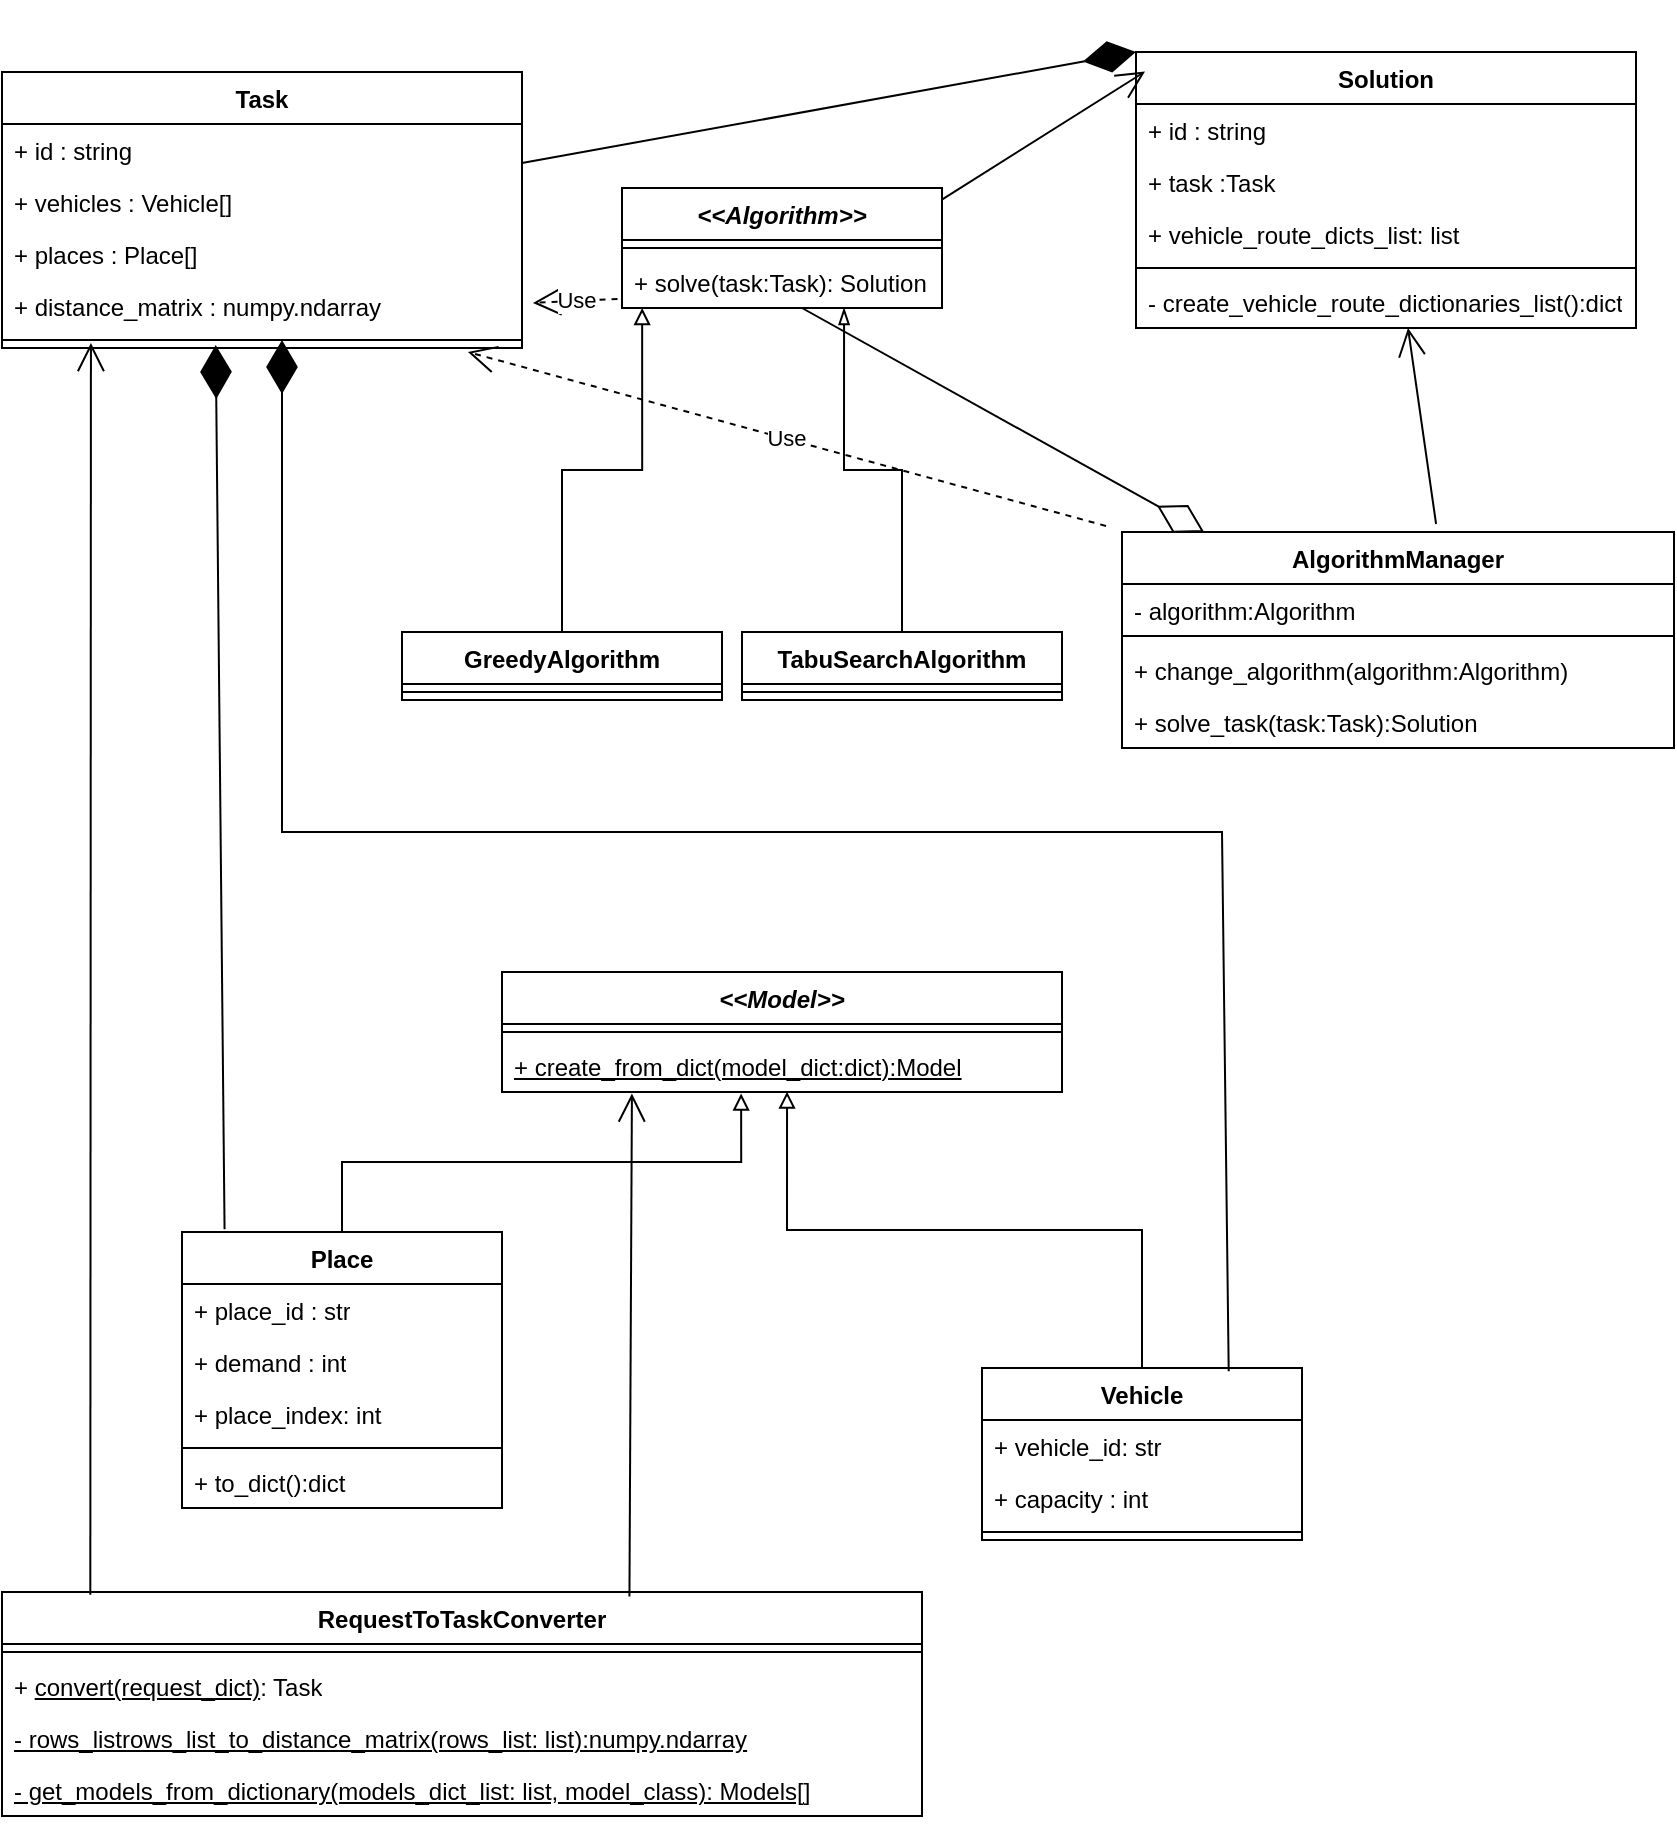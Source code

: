 <mxfile version="22.1.7" type="device">
  <diagram id="C5RBs43oDa-KdzZeNtuy" name="Page-1">
    <mxGraphModel dx="1235" dy="624" grid="1" gridSize="10" guides="1" tooltips="1" connect="1" arrows="1" fold="1" page="1" pageScale="1" pageWidth="827" pageHeight="1169" math="0" shadow="0">
      <root>
        <mxCell id="WIyWlLk6GJQsqaUBKTNV-0" />
        <mxCell id="WIyWlLk6GJQsqaUBKTNV-1" parent="WIyWlLk6GJQsqaUBKTNV-0" />
        <mxCell id="ZNwtSntHQTM8tFekepwN-6" value="RequestToTaskConverter" style="swimlane;fontStyle=1;align=center;verticalAlign=top;childLayout=stackLayout;horizontal=1;startSize=26;horizontalStack=0;resizeParent=1;resizeParentMax=0;resizeLast=0;collapsible=1;marginBottom=0;whiteSpace=wrap;html=1;" parent="WIyWlLk6GJQsqaUBKTNV-1" vertex="1">
          <mxGeometry x="10" y="810" width="460" height="112" as="geometry" />
        </mxCell>
        <mxCell id="ZNwtSntHQTM8tFekepwN-8" value="" style="line;strokeWidth=1;fillColor=none;align=left;verticalAlign=middle;spacingTop=-1;spacingLeft=3;spacingRight=3;rotatable=0;labelPosition=right;points=[];portConstraint=eastwest;strokeColor=inherit;" parent="ZNwtSntHQTM8tFekepwN-6" vertex="1">
          <mxGeometry y="26" width="460" height="8" as="geometry" />
        </mxCell>
        <mxCell id="ZNwtSntHQTM8tFekepwN-9" value="+&amp;nbsp;&lt;u&gt;convert(request_dict)&lt;/u&gt;: Task" style="text;strokeColor=none;fillColor=none;align=left;verticalAlign=top;spacingLeft=4;spacingRight=4;overflow=hidden;rotatable=0;points=[[0,0.5],[1,0.5]];portConstraint=eastwest;whiteSpace=wrap;html=1;" parent="ZNwtSntHQTM8tFekepwN-6" vertex="1">
          <mxGeometry y="34" width="460" height="26" as="geometry" />
        </mxCell>
        <mxCell id="OwGE5uDpL6uRkiFubHoD-37" value="&lt;u&gt;-&amp;nbsp;rows_listrows_list_to_distance_matrix(rows_list: list):numpy.ndarray&lt;/u&gt;" style="text;strokeColor=none;fillColor=none;align=left;verticalAlign=top;spacingLeft=4;spacingRight=4;overflow=hidden;rotatable=0;points=[[0,0.5],[1,0.5]];portConstraint=eastwest;whiteSpace=wrap;html=1;" parent="ZNwtSntHQTM8tFekepwN-6" vertex="1">
          <mxGeometry y="60" width="460" height="26" as="geometry" />
        </mxCell>
        <mxCell id="OwGE5uDpL6uRkiFubHoD-36" value="&lt;u&gt;-&amp;nbsp;get_models_from_dictionary(models_dict_list: list, model_class): Models[]&lt;/u&gt;" style="text;strokeColor=none;fillColor=none;align=left;verticalAlign=top;spacingLeft=4;spacingRight=4;overflow=hidden;rotatable=0;points=[[0,0.5],[1,0.5]];portConstraint=eastwest;whiteSpace=wrap;html=1;" parent="ZNwtSntHQTM8tFekepwN-6" vertex="1">
          <mxGeometry y="86" width="460" height="26" as="geometry" />
        </mxCell>
        <mxCell id="ZNwtSntHQTM8tFekepwN-14" value="Task" style="swimlane;fontStyle=1;align=center;verticalAlign=top;childLayout=stackLayout;horizontal=1;startSize=26;horizontalStack=0;resizeParent=1;resizeParentMax=0;resizeLast=0;collapsible=1;marginBottom=0;whiteSpace=wrap;html=1;" parent="WIyWlLk6GJQsqaUBKTNV-1" vertex="1">
          <mxGeometry x="10" y="50" width="260" height="138" as="geometry" />
        </mxCell>
        <mxCell id="OwGE5uDpL6uRkiFubHoD-13" value="+ id : string" style="text;strokeColor=none;fillColor=none;align=left;verticalAlign=top;spacingLeft=4;spacingRight=4;overflow=hidden;rotatable=0;points=[[0,0.5],[1,0.5]];portConstraint=eastwest;whiteSpace=wrap;html=1;" parent="ZNwtSntHQTM8tFekepwN-14" vertex="1">
          <mxGeometry y="26" width="260" height="26" as="geometry" />
        </mxCell>
        <mxCell id="OwGE5uDpL6uRkiFubHoD-14" value="+ vehicles : Vehicle[]" style="text;strokeColor=none;fillColor=none;align=left;verticalAlign=top;spacingLeft=4;spacingRight=4;overflow=hidden;rotatable=0;points=[[0,0.5],[1,0.5]];portConstraint=eastwest;whiteSpace=wrap;html=1;" parent="ZNwtSntHQTM8tFekepwN-14" vertex="1">
          <mxGeometry y="52" width="260" height="26" as="geometry" />
        </mxCell>
        <mxCell id="OwGE5uDpL6uRkiFubHoD-12" value="+ places : Place[]" style="text;strokeColor=none;fillColor=none;align=left;verticalAlign=top;spacingLeft=4;spacingRight=4;overflow=hidden;rotatable=0;points=[[0,0.5],[1,0.5]];portConstraint=eastwest;whiteSpace=wrap;html=1;" parent="ZNwtSntHQTM8tFekepwN-14" vertex="1">
          <mxGeometry y="78" width="260" height="26" as="geometry" />
        </mxCell>
        <mxCell id="ZNwtSntHQTM8tFekepwN-15" value="+ distance_matrix :&amp;nbsp;numpy.ndarray" style="text;strokeColor=none;fillColor=none;align=left;verticalAlign=top;spacingLeft=4;spacingRight=4;overflow=hidden;rotatable=0;points=[[0,0.5],[1,0.5]];portConstraint=eastwest;whiteSpace=wrap;html=1;" parent="ZNwtSntHQTM8tFekepwN-14" vertex="1">
          <mxGeometry y="104" width="260" height="26" as="geometry" />
        </mxCell>
        <mxCell id="ZNwtSntHQTM8tFekepwN-16" value="" style="line;strokeWidth=1;fillColor=none;align=left;verticalAlign=middle;spacingTop=-1;spacingLeft=3;spacingRight=3;rotatable=0;labelPosition=right;points=[];portConstraint=eastwest;strokeColor=inherit;" parent="ZNwtSntHQTM8tFekepwN-14" vertex="1">
          <mxGeometry y="130" width="260" height="8" as="geometry" />
        </mxCell>
        <mxCell id="ZNwtSntHQTM8tFekepwN-18" value="&lt;i&gt;&amp;lt;&amp;lt;Algorithm&amp;gt;&amp;gt;&lt;/i&gt;" style="swimlane;fontStyle=1;align=center;verticalAlign=top;childLayout=stackLayout;horizontal=1;startSize=26;horizontalStack=0;resizeParent=1;resizeParentMax=0;resizeLast=0;collapsible=1;marginBottom=0;whiteSpace=wrap;html=1;" parent="WIyWlLk6GJQsqaUBKTNV-1" vertex="1">
          <mxGeometry x="320" y="108" width="160" height="60" as="geometry" />
        </mxCell>
        <mxCell id="ZNwtSntHQTM8tFekepwN-20" value="" style="line;strokeWidth=1;fillColor=none;align=left;verticalAlign=middle;spacingTop=-1;spacingLeft=3;spacingRight=3;rotatable=0;labelPosition=right;points=[];portConstraint=eastwest;strokeColor=inherit;" parent="ZNwtSntHQTM8tFekepwN-18" vertex="1">
          <mxGeometry y="26" width="160" height="8" as="geometry" />
        </mxCell>
        <mxCell id="ZNwtSntHQTM8tFekepwN-21" value="+ solve(task:Task): Solution" style="text;strokeColor=none;fillColor=none;align=left;verticalAlign=top;spacingLeft=4;spacingRight=4;overflow=hidden;rotatable=0;points=[[0,0.5],[1,0.5]];portConstraint=eastwest;whiteSpace=wrap;html=1;" parent="ZNwtSntHQTM8tFekepwN-18" vertex="1">
          <mxGeometry y="34" width="160" height="26" as="geometry" />
        </mxCell>
        <mxCell id="ZNwtSntHQTM8tFekepwN-22" value="Solution" style="swimlane;fontStyle=1;align=center;verticalAlign=top;childLayout=stackLayout;horizontal=1;startSize=26;horizontalStack=0;resizeParent=1;resizeParentMax=0;resizeLast=0;collapsible=1;marginBottom=0;whiteSpace=wrap;html=1;" parent="WIyWlLk6GJQsqaUBKTNV-1" vertex="1">
          <mxGeometry x="577" y="40" width="250" height="138" as="geometry" />
        </mxCell>
        <mxCell id="OwGE5uDpL6uRkiFubHoD-2" value="+ id : string" style="text;strokeColor=none;fillColor=none;align=left;verticalAlign=top;spacingLeft=4;spacingRight=4;overflow=hidden;rotatable=0;points=[[0,0.5],[1,0.5]];portConstraint=eastwest;whiteSpace=wrap;html=1;" parent="ZNwtSntHQTM8tFekepwN-22" vertex="1">
          <mxGeometry y="26" width="250" height="26" as="geometry" />
        </mxCell>
        <mxCell id="ZNwtSntHQTM8tFekepwN-23" value="+ task :Task" style="text;strokeColor=none;fillColor=none;align=left;verticalAlign=top;spacingLeft=4;spacingRight=4;overflow=hidden;rotatable=0;points=[[0,0.5],[1,0.5]];portConstraint=eastwest;whiteSpace=wrap;html=1;" parent="ZNwtSntHQTM8tFekepwN-22" vertex="1">
          <mxGeometry y="52" width="250" height="26" as="geometry" />
        </mxCell>
        <mxCell id="OwGE5uDpL6uRkiFubHoD-3" value="+ vehicle_route_dicts_list: list" style="text;strokeColor=none;fillColor=none;align=left;verticalAlign=top;spacingLeft=4;spacingRight=4;overflow=hidden;rotatable=0;points=[[0,0.5],[1,0.5]];portConstraint=eastwest;whiteSpace=wrap;html=1;" parent="ZNwtSntHQTM8tFekepwN-22" vertex="1">
          <mxGeometry y="78" width="250" height="26" as="geometry" />
        </mxCell>
        <mxCell id="ZNwtSntHQTM8tFekepwN-24" value="" style="line;strokeWidth=1;fillColor=none;align=left;verticalAlign=middle;spacingTop=-1;spacingLeft=3;spacingRight=3;rotatable=0;labelPosition=right;points=[];portConstraint=eastwest;strokeColor=inherit;" parent="ZNwtSntHQTM8tFekepwN-22" vertex="1">
          <mxGeometry y="104" width="250" height="8" as="geometry" />
        </mxCell>
        <mxCell id="OwGE5uDpL6uRkiFubHoD-6" value="- create_vehicle_route_dictionaries_list():dict" style="text;strokeColor=none;fillColor=none;align=left;verticalAlign=top;spacingLeft=4;spacingRight=4;overflow=hidden;rotatable=0;points=[[0,0.5],[1,0.5]];portConstraint=eastwest;whiteSpace=wrap;html=1;" parent="ZNwtSntHQTM8tFekepwN-22" vertex="1">
          <mxGeometry y="112" width="250" height="26" as="geometry" />
        </mxCell>
        <mxCell id="OwGE5uDpL6uRkiFubHoD-1" value="Use" style="endArrow=open;endSize=12;dashed=1;html=1;rounded=0;entryX=1.021;entryY=0.44;entryDx=0;entryDy=0;entryPerimeter=0;exitX=-0.014;exitY=0.828;exitDx=0;exitDy=0;exitPerimeter=0;" parent="WIyWlLk6GJQsqaUBKTNV-1" source="ZNwtSntHQTM8tFekepwN-21" target="ZNwtSntHQTM8tFekepwN-15" edge="1">
          <mxGeometry width="160" relative="1" as="geometry">
            <mxPoint x="490" y="112" as="sourcePoint" />
            <mxPoint x="666" y="85" as="targetPoint" />
          </mxGeometry>
        </mxCell>
        <mxCell id="OwGE5uDpL6uRkiFubHoD-8" value="" style="endArrow=diamondThin;endFill=1;endSize=24;html=1;rounded=0;entryX=0;entryY=0;entryDx=0;entryDy=0;" parent="WIyWlLk6GJQsqaUBKTNV-1" source="ZNwtSntHQTM8tFekepwN-14" target="ZNwtSntHQTM8tFekepwN-22" edge="1">
          <mxGeometry width="160" relative="1" as="geometry">
            <mxPoint x="380" y="40" as="sourcePoint" />
            <mxPoint x="540" y="40" as="targetPoint" />
          </mxGeometry>
        </mxCell>
        <mxCell id="OwGE5uDpL6uRkiFubHoD-15" value="&lt;i&gt;&amp;lt;&amp;lt;Model&amp;gt;&amp;gt;&lt;/i&gt;" style="swimlane;fontStyle=1;align=center;verticalAlign=top;childLayout=stackLayout;horizontal=1;startSize=26;horizontalStack=0;resizeParent=1;resizeParentMax=0;resizeLast=0;collapsible=1;marginBottom=0;whiteSpace=wrap;html=1;" parent="WIyWlLk6GJQsqaUBKTNV-1" vertex="1">
          <mxGeometry x="260" y="500" width="280" height="60" as="geometry" />
        </mxCell>
        <mxCell id="OwGE5uDpL6uRkiFubHoD-16" value="" style="line;strokeWidth=1;fillColor=none;align=left;verticalAlign=middle;spacingTop=-1;spacingLeft=3;spacingRight=3;rotatable=0;labelPosition=right;points=[];portConstraint=eastwest;strokeColor=inherit;" parent="OwGE5uDpL6uRkiFubHoD-15" vertex="1">
          <mxGeometry y="26" width="280" height="8" as="geometry" />
        </mxCell>
        <mxCell id="OwGE5uDpL6uRkiFubHoD-17" value="&lt;u&gt;+&amp;nbsp;create_from_dict&lt;span style=&quot;background-color: initial;&quot;&gt;(model_dict:dict):Model&lt;/span&gt;&lt;/u&gt;" style="text;strokeColor=none;fillColor=none;align=left;verticalAlign=top;spacingLeft=4;spacingRight=4;overflow=hidden;rotatable=0;points=[[0,0.5],[1,0.5]];portConstraint=eastwest;whiteSpace=wrap;html=1;" parent="OwGE5uDpL6uRkiFubHoD-15" vertex="1">
          <mxGeometry y="34" width="280" height="26" as="geometry" />
        </mxCell>
        <mxCell id="OwGE5uDpL6uRkiFubHoD-18" value="Place" style="swimlane;fontStyle=1;align=center;verticalAlign=top;childLayout=stackLayout;horizontal=1;startSize=26;horizontalStack=0;resizeParent=1;resizeParentMax=0;resizeLast=0;collapsible=1;marginBottom=0;whiteSpace=wrap;html=1;" parent="WIyWlLk6GJQsqaUBKTNV-1" vertex="1">
          <mxGeometry x="100" y="630" width="160" height="138" as="geometry" />
        </mxCell>
        <mxCell id="OwGE5uDpL6uRkiFubHoD-19" value="+ place_id : str" style="text;strokeColor=none;fillColor=none;align=left;verticalAlign=top;spacingLeft=4;spacingRight=4;overflow=hidden;rotatable=0;points=[[0,0.5],[1,0.5]];portConstraint=eastwest;whiteSpace=wrap;html=1;" parent="OwGE5uDpL6uRkiFubHoD-18" vertex="1">
          <mxGeometry y="26" width="160" height="26" as="geometry" />
        </mxCell>
        <mxCell id="OwGE5uDpL6uRkiFubHoD-23" value="+ demand : int" style="text;strokeColor=none;fillColor=none;align=left;verticalAlign=top;spacingLeft=4;spacingRight=4;overflow=hidden;rotatable=0;points=[[0,0.5],[1,0.5]];portConstraint=eastwest;whiteSpace=wrap;html=1;" parent="OwGE5uDpL6uRkiFubHoD-18" vertex="1">
          <mxGeometry y="52" width="160" height="26" as="geometry" />
        </mxCell>
        <mxCell id="OwGE5uDpL6uRkiFubHoD-22" value="+&amp;nbsp;place_index: int" style="text;strokeColor=none;fillColor=none;align=left;verticalAlign=top;spacingLeft=4;spacingRight=4;overflow=hidden;rotatable=0;points=[[0,0.5],[1,0.5]];portConstraint=eastwest;whiteSpace=wrap;html=1;" parent="OwGE5uDpL6uRkiFubHoD-18" vertex="1">
          <mxGeometry y="78" width="160" height="26" as="geometry" />
        </mxCell>
        <mxCell id="OwGE5uDpL6uRkiFubHoD-20" value="" style="line;strokeWidth=1;fillColor=none;align=left;verticalAlign=middle;spacingTop=-1;spacingLeft=3;spacingRight=3;rotatable=0;labelPosition=right;points=[];portConstraint=eastwest;strokeColor=inherit;" parent="OwGE5uDpL6uRkiFubHoD-18" vertex="1">
          <mxGeometry y="104" width="160" height="8" as="geometry" />
        </mxCell>
        <mxCell id="OwGE5uDpL6uRkiFubHoD-21" value="+ to_dict():dict" style="text;strokeColor=none;fillColor=none;align=left;verticalAlign=top;spacingLeft=4;spacingRight=4;overflow=hidden;rotatable=0;points=[[0,0.5],[1,0.5]];portConstraint=eastwest;whiteSpace=wrap;html=1;" parent="OwGE5uDpL6uRkiFubHoD-18" vertex="1">
          <mxGeometry y="112" width="160" height="26" as="geometry" />
        </mxCell>
        <mxCell id="OwGE5uDpL6uRkiFubHoD-26" value="Vehicle" style="swimlane;fontStyle=1;align=center;verticalAlign=top;childLayout=stackLayout;horizontal=1;startSize=26;horizontalStack=0;resizeParent=1;resizeParentMax=0;resizeLast=0;collapsible=1;marginBottom=0;whiteSpace=wrap;html=1;" parent="WIyWlLk6GJQsqaUBKTNV-1" vertex="1">
          <mxGeometry x="500" y="698" width="160" height="86" as="geometry" />
        </mxCell>
        <mxCell id="OwGE5uDpL6uRkiFubHoD-27" value="+&amp;nbsp;vehicle_id: str" style="text;strokeColor=none;fillColor=none;align=left;verticalAlign=top;spacingLeft=4;spacingRight=4;overflow=hidden;rotatable=0;points=[[0,0.5],[1,0.5]];portConstraint=eastwest;whiteSpace=wrap;html=1;" parent="OwGE5uDpL6uRkiFubHoD-26" vertex="1">
          <mxGeometry y="26" width="160" height="26" as="geometry" />
        </mxCell>
        <mxCell id="OwGE5uDpL6uRkiFubHoD-28" value="+ capacity : int" style="text;strokeColor=none;fillColor=none;align=left;verticalAlign=top;spacingLeft=4;spacingRight=4;overflow=hidden;rotatable=0;points=[[0,0.5],[1,0.5]];portConstraint=eastwest;whiteSpace=wrap;html=1;" parent="OwGE5uDpL6uRkiFubHoD-26" vertex="1">
          <mxGeometry y="52" width="160" height="26" as="geometry" />
        </mxCell>
        <mxCell id="OwGE5uDpL6uRkiFubHoD-30" value="" style="line;strokeWidth=1;fillColor=none;align=left;verticalAlign=middle;spacingTop=-1;spacingLeft=3;spacingRight=3;rotatable=0;labelPosition=right;points=[];portConstraint=eastwest;strokeColor=inherit;" parent="OwGE5uDpL6uRkiFubHoD-26" vertex="1">
          <mxGeometry y="78" width="160" height="8" as="geometry" />
        </mxCell>
        <mxCell id="OwGE5uDpL6uRkiFubHoD-32" style="edgeStyle=orthogonalEdgeStyle;rounded=0;orthogonalLoop=1;jettySize=auto;html=1;entryX=0.427;entryY=1.029;entryDx=0;entryDy=0;entryPerimeter=0;endArrow=block;endFill=0;" parent="WIyWlLk6GJQsqaUBKTNV-1" source="OwGE5uDpL6uRkiFubHoD-18" target="OwGE5uDpL6uRkiFubHoD-17" edge="1">
          <mxGeometry relative="1" as="geometry" />
        </mxCell>
        <mxCell id="OwGE5uDpL6uRkiFubHoD-33" style="edgeStyle=orthogonalEdgeStyle;rounded=0;orthogonalLoop=1;jettySize=auto;html=1;entryX=0.509;entryY=0.993;entryDx=0;entryDy=0;entryPerimeter=0;endArrow=block;endFill=0;" parent="WIyWlLk6GJQsqaUBKTNV-1" source="OwGE5uDpL6uRkiFubHoD-26" target="OwGE5uDpL6uRkiFubHoD-17" edge="1">
          <mxGeometry relative="1" as="geometry" />
        </mxCell>
        <mxCell id="OwGE5uDpL6uRkiFubHoD-34" value="" style="endArrow=diamondThin;endFill=1;endSize=24;html=1;rounded=0;entryX=0.411;entryY=0.81;entryDx=0;entryDy=0;entryPerimeter=0;exitX=0.133;exitY=-0.01;exitDx=0;exitDy=0;exitPerimeter=0;" parent="WIyWlLk6GJQsqaUBKTNV-1" source="OwGE5uDpL6uRkiFubHoD-18" target="ZNwtSntHQTM8tFekepwN-16" edge="1">
          <mxGeometry width="160" relative="1" as="geometry">
            <mxPoint x="170" y="690" as="sourcePoint" />
            <mxPoint x="534.24" y="60" as="targetPoint" />
          </mxGeometry>
        </mxCell>
        <mxCell id="OwGE5uDpL6uRkiFubHoD-35" value="" style="endArrow=diamondThin;endFill=1;endSize=24;html=1;rounded=0;exitX=0.771;exitY=0.019;exitDx=0;exitDy=0;exitPerimeter=0;" parent="WIyWlLk6GJQsqaUBKTNV-1" source="OwGE5uDpL6uRkiFubHoD-26" edge="1">
          <mxGeometry width="160" relative="1" as="geometry">
            <mxPoint x="882.48" y="462.688" as="sourcePoint" />
            <mxPoint x="150" y="184" as="targetPoint" />
            <Array as="points">
              <mxPoint x="620" y="430" />
              <mxPoint x="150" y="430" />
            </Array>
          </mxGeometry>
        </mxCell>
        <mxCell id="OwGE5uDpL6uRkiFubHoD-38" value="" style="endArrow=open;endFill=1;endSize=12;html=1;rounded=0;entryX=0.018;entryY=0.071;entryDx=0;entryDy=0;entryPerimeter=0;exitX=1.001;exitY=0.094;exitDx=0;exitDy=0;exitPerimeter=0;" parent="WIyWlLk6GJQsqaUBKTNV-1" source="ZNwtSntHQTM8tFekepwN-18" target="ZNwtSntHQTM8tFekepwN-22" edge="1">
          <mxGeometry width="160" relative="1" as="geometry">
            <mxPoint x="360" y="180" as="sourcePoint" />
            <mxPoint x="520" y="180" as="targetPoint" />
          </mxGeometry>
        </mxCell>
        <mxCell id="OwGE5uDpL6uRkiFubHoD-39" value="" style="endArrow=open;endFill=1;endSize=12;html=1;rounded=0;entryX=0.171;entryY=0.69;entryDx=0;entryDy=0;entryPerimeter=0;exitX=0.096;exitY=0.012;exitDx=0;exitDy=0;exitPerimeter=0;" parent="WIyWlLk6GJQsqaUBKTNV-1" source="ZNwtSntHQTM8tFekepwN-6" target="ZNwtSntHQTM8tFekepwN-16" edge="1">
          <mxGeometry width="160" relative="1" as="geometry">
            <mxPoint x="70" y="620" as="sourcePoint" />
            <mxPoint x="115" y="200" as="targetPoint" />
          </mxGeometry>
        </mxCell>
        <mxCell id="OwGE5uDpL6uRkiFubHoD-40" value="" style="endArrow=open;endFill=1;endSize=12;html=1;rounded=0;entryX=0.232;entryY=1.029;entryDx=0;entryDy=0;entryPerimeter=0;exitX=0.682;exitY=0.02;exitDx=0;exitDy=0;exitPerimeter=0;" parent="WIyWlLk6GJQsqaUBKTNV-1" source="ZNwtSntHQTM8tFekepwN-6" target="OwGE5uDpL6uRkiFubHoD-17" edge="1">
          <mxGeometry width="160" relative="1" as="geometry">
            <mxPoint x="340" y="870" as="sourcePoint" />
            <mxPoint x="500" y="870" as="targetPoint" />
          </mxGeometry>
        </mxCell>
        <mxCell id="OwGE5uDpL6uRkiFubHoD-42" value="AlgorithmManager" style="swimlane;fontStyle=1;align=center;verticalAlign=top;childLayout=stackLayout;horizontal=1;startSize=26;horizontalStack=0;resizeParent=1;resizeParentMax=0;resizeLast=0;collapsible=1;marginBottom=0;whiteSpace=wrap;html=1;" parent="WIyWlLk6GJQsqaUBKTNV-1" vertex="1">
          <mxGeometry x="570" y="280" width="276" height="108" as="geometry" />
        </mxCell>
        <mxCell id="OwGE5uDpL6uRkiFubHoD-43" value="- algorithm:Algorithm" style="text;strokeColor=none;fillColor=none;align=left;verticalAlign=top;spacingLeft=4;spacingRight=4;overflow=hidden;rotatable=0;points=[[0,0.5],[1,0.5]];portConstraint=eastwest;whiteSpace=wrap;html=1;" parent="OwGE5uDpL6uRkiFubHoD-42" vertex="1">
          <mxGeometry y="26" width="276" height="22" as="geometry" />
        </mxCell>
        <mxCell id="OwGE5uDpL6uRkiFubHoD-44" value="" style="line;strokeWidth=1;fillColor=none;align=left;verticalAlign=middle;spacingTop=-1;spacingLeft=3;spacingRight=3;rotatable=0;labelPosition=right;points=[];portConstraint=eastwest;strokeColor=inherit;" parent="OwGE5uDpL6uRkiFubHoD-42" vertex="1">
          <mxGeometry y="48" width="276" height="8" as="geometry" />
        </mxCell>
        <mxCell id="OwGE5uDpL6uRkiFubHoD-45" value="+ change_algorithm(algorithm:Algorithm)" style="text;strokeColor=none;fillColor=none;align=left;verticalAlign=top;spacingLeft=4;spacingRight=4;overflow=hidden;rotatable=0;points=[[0,0.5],[1,0.5]];portConstraint=eastwest;whiteSpace=wrap;html=1;" parent="OwGE5uDpL6uRkiFubHoD-42" vertex="1">
          <mxGeometry y="56" width="276" height="26" as="geometry" />
        </mxCell>
        <mxCell id="OwGE5uDpL6uRkiFubHoD-46" value="+&amp;nbsp;solve_task(task:Task):Solution" style="text;strokeColor=none;fillColor=none;align=left;verticalAlign=top;spacingLeft=4;spacingRight=4;overflow=hidden;rotatable=0;points=[[0,0.5],[1,0.5]];portConstraint=eastwest;whiteSpace=wrap;html=1;" parent="OwGE5uDpL6uRkiFubHoD-42" vertex="1">
          <mxGeometry y="82" width="276" height="26" as="geometry" />
        </mxCell>
        <mxCell id="OwGE5uDpL6uRkiFubHoD-47" value="" style="endArrow=diamondThin;endFill=0;endSize=24;html=1;rounded=0;" parent="WIyWlLk6GJQsqaUBKTNV-1" target="OwGE5uDpL6uRkiFubHoD-42" edge="1">
          <mxGeometry width="160" relative="1" as="geometry">
            <mxPoint x="409.999" y="168" as="sourcePoint" />
            <mxPoint x="592.302" y="353.024" as="targetPoint" />
          </mxGeometry>
        </mxCell>
        <mxCell id="OwGE5uDpL6uRkiFubHoD-48" value="" style="endArrow=open;endFill=1;endSize=12;html=1;rounded=0;entryX=0.544;entryY=1;entryDx=0;entryDy=0;entryPerimeter=0;exitX=0.569;exitY=-0.037;exitDx=0;exitDy=0;exitPerimeter=0;" parent="WIyWlLk6GJQsqaUBKTNV-1" source="OwGE5uDpL6uRkiFubHoD-42" target="OwGE5uDpL6uRkiFubHoD-6" edge="1">
          <mxGeometry width="160" relative="1" as="geometry">
            <mxPoint x="610" y="300" as="sourcePoint" />
            <mxPoint x="770" y="300" as="targetPoint" />
          </mxGeometry>
        </mxCell>
        <mxCell id="OwGE5uDpL6uRkiFubHoD-49" value="Use" style="endArrow=open;endSize=12;dashed=1;html=1;rounded=0;entryX=0.896;entryY=1.25;entryDx=0;entryDy=0;entryPerimeter=0;exitX=-0.029;exitY=-0.028;exitDx=0;exitDy=0;exitPerimeter=0;" parent="WIyWlLk6GJQsqaUBKTNV-1" source="OwGE5uDpL6uRkiFubHoD-42" target="ZNwtSntHQTM8tFekepwN-16" edge="1">
          <mxGeometry width="160" relative="1" as="geometry">
            <mxPoint x="328" y="174" as="sourcePoint" />
            <mxPoint x="275" y="145" as="targetPoint" />
          </mxGeometry>
        </mxCell>
        <mxCell id="OwGE5uDpL6uRkiFubHoD-50" value="GreedyAlgorithm" style="swimlane;fontStyle=1;align=center;verticalAlign=top;childLayout=stackLayout;horizontal=1;startSize=26;horizontalStack=0;resizeParent=1;resizeParentMax=0;resizeLast=0;collapsible=1;marginBottom=0;whiteSpace=wrap;html=1;" parent="WIyWlLk6GJQsqaUBKTNV-1" vertex="1">
          <mxGeometry x="210" y="330" width="160" height="34" as="geometry" />
        </mxCell>
        <mxCell id="OwGE5uDpL6uRkiFubHoD-52" value="" style="line;strokeWidth=1;fillColor=none;align=left;verticalAlign=middle;spacingTop=-1;spacingLeft=3;spacingRight=3;rotatable=0;labelPosition=right;points=[];portConstraint=eastwest;strokeColor=inherit;" parent="OwGE5uDpL6uRkiFubHoD-50" vertex="1">
          <mxGeometry y="26" width="160" height="8" as="geometry" />
        </mxCell>
        <mxCell id="OwGE5uDpL6uRkiFubHoD-55" style="edgeStyle=orthogonalEdgeStyle;rounded=0;orthogonalLoop=1;jettySize=auto;html=1;entryX=0.063;entryY=1;entryDx=0;entryDy=0;entryPerimeter=0;endArrow=block;endFill=0;" parent="WIyWlLk6GJQsqaUBKTNV-1" source="OwGE5uDpL6uRkiFubHoD-50" target="ZNwtSntHQTM8tFekepwN-21" edge="1">
          <mxGeometry relative="1" as="geometry" />
        </mxCell>
        <mxCell id="OwGE5uDpL6uRkiFubHoD-56" value="TabuSearchAlgorithm" style="swimlane;fontStyle=1;align=center;verticalAlign=top;childLayout=stackLayout;horizontal=1;startSize=26;horizontalStack=0;resizeParent=1;resizeParentMax=0;resizeLast=0;collapsible=1;marginBottom=0;whiteSpace=wrap;html=1;" parent="WIyWlLk6GJQsqaUBKTNV-1" vertex="1">
          <mxGeometry x="380" y="330" width="160" height="34" as="geometry" />
        </mxCell>
        <mxCell id="OwGE5uDpL6uRkiFubHoD-57" value="" style="line;strokeWidth=1;fillColor=none;align=left;verticalAlign=middle;spacingTop=-1;spacingLeft=3;spacingRight=3;rotatable=0;labelPosition=right;points=[];portConstraint=eastwest;strokeColor=inherit;" parent="OwGE5uDpL6uRkiFubHoD-56" vertex="1">
          <mxGeometry y="26" width="160" height="8" as="geometry" />
        </mxCell>
        <mxCell id="OwGE5uDpL6uRkiFubHoD-58" style="edgeStyle=orthogonalEdgeStyle;rounded=0;orthogonalLoop=1;jettySize=auto;html=1;entryX=0.694;entryY=1;entryDx=0;entryDy=0;entryPerimeter=0;endArrow=blockThin;endFill=0;" parent="WIyWlLk6GJQsqaUBKTNV-1" source="OwGE5uDpL6uRkiFubHoD-56" target="ZNwtSntHQTM8tFekepwN-21" edge="1">
          <mxGeometry relative="1" as="geometry" />
        </mxCell>
      </root>
    </mxGraphModel>
  </diagram>
</mxfile>
